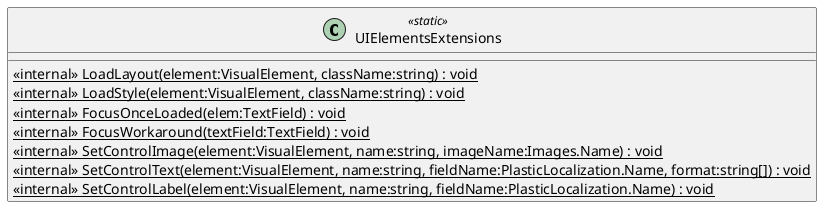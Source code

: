 @startuml
class UIElementsExtensions <<static>> {
    <<internal>> {static} LoadLayout(element:VisualElement, className:string) : void
    <<internal>> {static} LoadStyle(element:VisualElement, className:string) : void
    <<internal>> {static} FocusOnceLoaded(elem:TextField) : void
    <<internal>> {static} FocusWorkaround(textField:TextField) : void
    <<internal>> {static} SetControlImage(element:VisualElement, name:string, imageName:Images.Name) : void
    <<internal>> {static} SetControlText(element:VisualElement, name:string, fieldName:PlasticLocalization.Name, format:string[]) : void
    <<internal>> {static} SetControlLabel(element:VisualElement, name:string, fieldName:PlasticLocalization.Name) : void
}
@enduml
